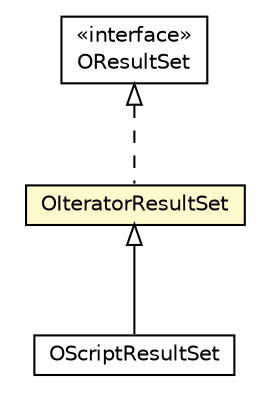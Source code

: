 #!/usr/local/bin/dot
#
# Class diagram 
# Generated by UMLGraph version R5_6-24-gf6e263 (http://www.umlgraph.org/)
#

digraph G {
	edge [fontname="Helvetica",fontsize=10,labelfontname="Helvetica",labelfontsize=10];
	node [fontname="Helvetica",fontsize=10,shape=plaintext];
	nodesep=0.25;
	ranksep=0.5;
	// com.orientechnologies.orient.core.command.script.OScriptResultSet
	c4011043 [label=<<table title="com.orientechnologies.orient.core.command.script.OScriptResultSet" border="0" cellborder="1" cellspacing="0" cellpadding="2" port="p" href="../../command/script/OScriptResultSet.html">
		<tr><td><table border="0" cellspacing="0" cellpadding="1">
<tr><td align="center" balign="center"> OScriptResultSet </td></tr>
		</table></td></tr>
		</table>>, URL="../../command/script/OScriptResultSet.html", fontname="Helvetica", fontcolor="black", fontsize=10.0];
	// com.orientechnologies.orient.core.sql.executor.OIteratorResultSet
	c4011634 [label=<<table title="com.orientechnologies.orient.core.sql.executor.OIteratorResultSet" border="0" cellborder="1" cellspacing="0" cellpadding="2" port="p" bgcolor="lemonChiffon" href="./OIteratorResultSet.html">
		<tr><td><table border="0" cellspacing="0" cellpadding="1">
<tr><td align="center" balign="center"> OIteratorResultSet </td></tr>
		</table></td></tr>
		</table>>, URL="./OIteratorResultSet.html", fontname="Helvetica", fontcolor="black", fontsize=10.0];
	// com.orientechnologies.orient.core.sql.executor.OResultSet
	c4011665 [label=<<table title="com.orientechnologies.orient.core.sql.executor.OResultSet" border="0" cellborder="1" cellspacing="0" cellpadding="2" port="p" href="./OResultSet.html">
		<tr><td><table border="0" cellspacing="0" cellpadding="1">
<tr><td align="center" balign="center"> &#171;interface&#187; </td></tr>
<tr><td align="center" balign="center"> OResultSet </td></tr>
		</table></td></tr>
		</table>>, URL="./OResultSet.html", fontname="Helvetica", fontcolor="black", fontsize=10.0];
	//com.orientechnologies.orient.core.command.script.OScriptResultSet extends com.orientechnologies.orient.core.sql.executor.OIteratorResultSet
	c4011634:p -> c4011043:p [dir=back,arrowtail=empty];
	//com.orientechnologies.orient.core.sql.executor.OIteratorResultSet implements com.orientechnologies.orient.core.sql.executor.OResultSet
	c4011665:p -> c4011634:p [dir=back,arrowtail=empty,style=dashed];
}

